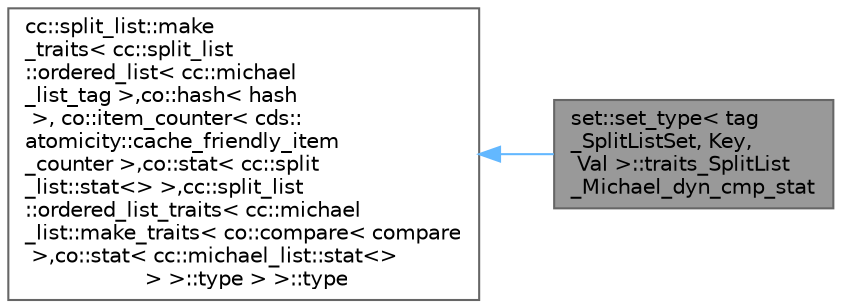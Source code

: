 digraph "set::set_type&lt; tag_SplitListSet, Key, Val &gt;::traits_SplitList_Michael_dyn_cmp_stat"
{
 // LATEX_PDF_SIZE
  bgcolor="transparent";
  edge [fontname=Helvetica,fontsize=10,labelfontname=Helvetica,labelfontsize=10];
  node [fontname=Helvetica,fontsize=10,shape=box,height=0.2,width=0.4];
  rankdir="LR";
  Node1 [id="Node000001",label="set::set_type\< tag\l_SplitListSet, Key,\l Val \>::traits_SplitList\l_Michael_dyn_cmp_stat",height=0.2,width=0.4,color="gray40", fillcolor="grey60", style="filled", fontcolor="black",tooltip=" "];
  Node2 -> Node1 [id="edge1_Node000001_Node000002",dir="back",color="steelblue1",style="solid",tooltip=" "];
  Node2 [id="Node000002",label="cc::split_list::make\l_traits\< cc::split_list\l::ordered_list\< cc::michael\l_list_tag \>,co::hash\< hash\l \>, co::item_counter\< cds::\latomicity::cache_friendly_item\l_counter \>,co::stat\< cc::split\l_list::stat\<\> \>,cc::split_list\l::ordered_list_traits\< cc::michael\l_list::make_traits\< co::compare\< compare\l \>,co::stat\< cc::michael_list::stat\<\>\l \> \>::type \> \>::type",height=0.2,width=0.4,color="gray40", fillcolor="white", style="filled",tooltip=" "];
}
